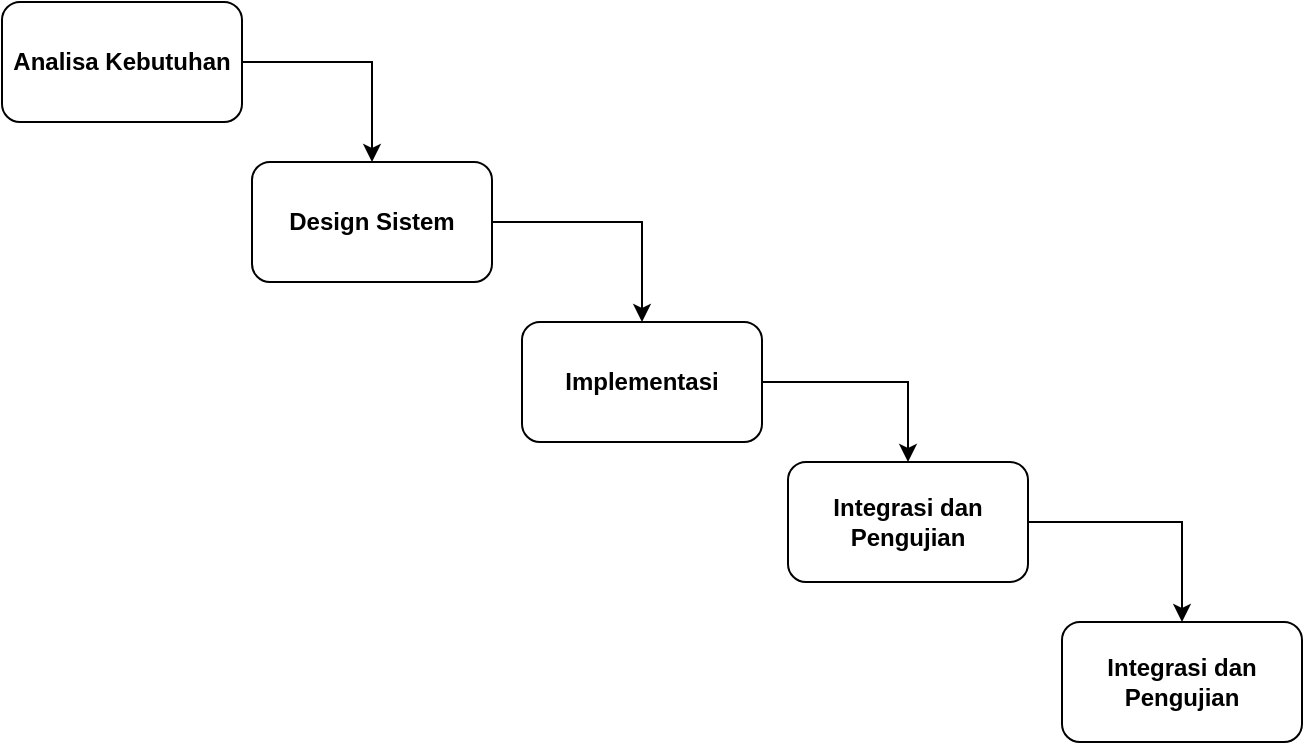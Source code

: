 <mxfile version="21.6.1" type="device">
  <diagram name="Page-1" id="mUcaiPwHZJQSgUp1pJME">
    <mxGraphModel dx="1332" dy="486" grid="1" gridSize="10" guides="1" tooltips="1" connect="1" arrows="1" fold="1" page="1" pageScale="1" pageWidth="850" pageHeight="1100" math="0" shadow="0">
      <root>
        <mxCell id="0" />
        <mxCell id="1" parent="0" />
        <mxCell id="T9rhkgU1tBuj_ebtaRvX-3" value="" style="edgeStyle=orthogonalEdgeStyle;rounded=0;orthogonalLoop=1;jettySize=auto;html=1;" edge="1" parent="1" source="T9rhkgU1tBuj_ebtaRvX-1" target="T9rhkgU1tBuj_ebtaRvX-2">
          <mxGeometry relative="1" as="geometry" />
        </mxCell>
        <mxCell id="T9rhkgU1tBuj_ebtaRvX-1" value="&lt;b&gt;Analisa Kebutuhan&lt;/b&gt;" style="rounded=1;whiteSpace=wrap;html=1;" vertex="1" parent="1">
          <mxGeometry x="150" y="50" width="120" height="60" as="geometry" />
        </mxCell>
        <mxCell id="T9rhkgU1tBuj_ebtaRvX-5" value="" style="edgeStyle=orthogonalEdgeStyle;rounded=0;orthogonalLoop=1;jettySize=auto;html=1;" edge="1" parent="1" source="T9rhkgU1tBuj_ebtaRvX-2" target="T9rhkgU1tBuj_ebtaRvX-4">
          <mxGeometry relative="1" as="geometry" />
        </mxCell>
        <mxCell id="T9rhkgU1tBuj_ebtaRvX-2" value="&lt;b&gt;Design Sistem&lt;/b&gt;" style="rounded=1;whiteSpace=wrap;html=1;" vertex="1" parent="1">
          <mxGeometry x="275" y="130" width="120" height="60" as="geometry" />
        </mxCell>
        <mxCell id="T9rhkgU1tBuj_ebtaRvX-7" value="" style="edgeStyle=orthogonalEdgeStyle;rounded=0;orthogonalLoop=1;jettySize=auto;html=1;" edge="1" parent="1" source="T9rhkgU1tBuj_ebtaRvX-4" target="T9rhkgU1tBuj_ebtaRvX-6">
          <mxGeometry relative="1" as="geometry" />
        </mxCell>
        <mxCell id="T9rhkgU1tBuj_ebtaRvX-4" value="&lt;b&gt;Implementasi&lt;/b&gt;" style="rounded=1;whiteSpace=wrap;html=1;" vertex="1" parent="1">
          <mxGeometry x="410" y="210" width="120" height="60" as="geometry" />
        </mxCell>
        <mxCell id="T9rhkgU1tBuj_ebtaRvX-9" value="" style="edgeStyle=orthogonalEdgeStyle;rounded=0;orthogonalLoop=1;jettySize=auto;html=1;" edge="1" parent="1" source="T9rhkgU1tBuj_ebtaRvX-6" target="T9rhkgU1tBuj_ebtaRvX-8">
          <mxGeometry relative="1" as="geometry" />
        </mxCell>
        <mxCell id="T9rhkgU1tBuj_ebtaRvX-6" value="&lt;b&gt;Integrasi dan Pengujian&lt;/b&gt;" style="rounded=1;whiteSpace=wrap;html=1;" vertex="1" parent="1">
          <mxGeometry x="543" y="280" width="120" height="60" as="geometry" />
        </mxCell>
        <mxCell id="T9rhkgU1tBuj_ebtaRvX-8" value="&lt;b&gt;Integrasi dan Pengujian&lt;/b&gt;" style="rounded=1;whiteSpace=wrap;html=1;" vertex="1" parent="1">
          <mxGeometry x="680" y="360" width="120" height="60" as="geometry" />
        </mxCell>
      </root>
    </mxGraphModel>
  </diagram>
</mxfile>
